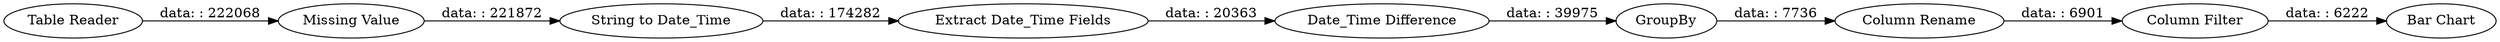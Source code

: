 digraph {
	"-5107217098796708663_8" [label="Column Rename"]
	"-5107217098796708663_10" [label="Bar Chart"]
	"-5107217098796708663_6" [label="Extract Date_Time Fields"]
	"-5107217098796708663_9" [label="Column Filter"]
	"-5107217098796708663_5" [label="Missing Value"]
	"-5107217098796708663_3" [label="Date_Time Difference"]
	"-5107217098796708663_2" [label="String to Date_Time"]
	"-5107217098796708663_4" [label=GroupBy]
	"-5107217098796708663_1" [label="Table Reader"]
	"-5107217098796708663_6" -> "-5107217098796708663_3" [label="data: : 20363"]
	"-5107217098796708663_1" -> "-5107217098796708663_5" [label="data: : 222068"]
	"-5107217098796708663_9" -> "-5107217098796708663_10" [label="data: : 6222"]
	"-5107217098796708663_2" -> "-5107217098796708663_6" [label="data: : 174282"]
	"-5107217098796708663_5" -> "-5107217098796708663_2" [label="data: : 221872"]
	"-5107217098796708663_8" -> "-5107217098796708663_9" [label="data: : 6901"]
	"-5107217098796708663_3" -> "-5107217098796708663_4" [label="data: : 39975"]
	"-5107217098796708663_4" -> "-5107217098796708663_8" [label="data: : 7736"]
	rankdir=LR
}
